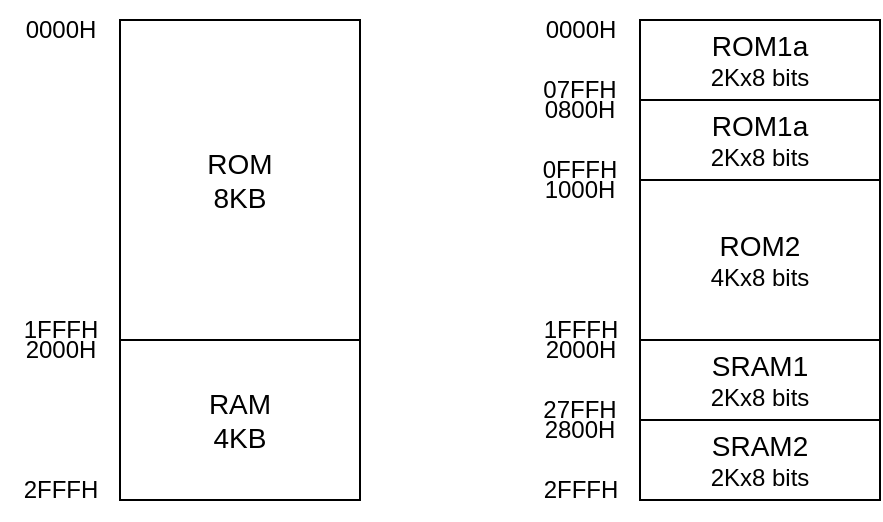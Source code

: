 <mxfile version="24.2.8" type="github">
  <diagram name="Page-1" id="lbiOTne6y06-Yurto5Mo">
    <mxGraphModel dx="1050" dy="538" grid="0" gridSize="10" guides="1" tooltips="1" connect="1" arrows="1" fold="1" page="1" pageScale="1" pageWidth="850" pageHeight="1100" math="0" shadow="0">
      <root>
        <mxCell id="0" />
        <mxCell id="1" parent="0" />
        <mxCell id="Ntv10vfXP_Hd3vuM88Vw-19" value="&lt;font style=&quot;font-size: 14px;&quot;&gt;ROM&lt;br&gt;8KB&lt;br&gt;&lt;/font&gt;" style="rounded=0;whiteSpace=wrap;html=1;" vertex="1" parent="1">
          <mxGeometry x="220" y="120" width="120" height="160" as="geometry" />
        </mxCell>
        <mxCell id="Ntv10vfXP_Hd3vuM88Vw-20" value="&lt;div style=&quot;font-size: 14px;&quot;&gt;&lt;font style=&quot;font-size: 14px;&quot;&gt;RAM&lt;/font&gt;&lt;/div&gt;&lt;font style=&quot;font-size: 14px;&quot;&gt;4KB&lt;br&gt;&lt;/font&gt;" style="rounded=0;whiteSpace=wrap;html=1;" vertex="1" parent="1">
          <mxGeometry x="220" y="280" width="120" height="80" as="geometry" />
        </mxCell>
        <mxCell id="Ntv10vfXP_Hd3vuM88Vw-21" value="0000H" style="text;html=1;align=center;verticalAlign=middle;resizable=0;points=[];autosize=1;strokeColor=none;fillColor=none;" vertex="1" parent="1">
          <mxGeometry x="160" y="110" width="60" height="30" as="geometry" />
        </mxCell>
        <mxCell id="Ntv10vfXP_Hd3vuM88Vw-22" value="&lt;div&gt;2000H&lt;/div&gt;" style="text;html=1;align=center;verticalAlign=middle;resizable=0;points=[];autosize=1;strokeColor=none;fillColor=none;" vertex="1" parent="1">
          <mxGeometry x="160" y="270" width="60" height="30" as="geometry" />
        </mxCell>
        <mxCell id="Ntv10vfXP_Hd3vuM88Vw-23" value="1FFFH" style="text;html=1;align=center;verticalAlign=middle;resizable=0;points=[];autosize=1;strokeColor=none;fillColor=none;" vertex="1" parent="1">
          <mxGeometry x="160" y="260" width="60" height="30" as="geometry" />
        </mxCell>
        <mxCell id="Ntv10vfXP_Hd3vuM88Vw-24" value="&lt;div&gt;2FFFH&lt;/div&gt;" style="text;html=1;align=center;verticalAlign=middle;resizable=0;points=[];autosize=1;strokeColor=none;fillColor=none;" vertex="1" parent="1">
          <mxGeometry x="160" y="340" width="60" height="30" as="geometry" />
        </mxCell>
        <mxCell id="Ntv10vfXP_Hd3vuM88Vw-27" value="0000H" style="text;html=1;align=center;verticalAlign=middle;resizable=0;points=[];autosize=1;strokeColor=none;fillColor=none;imageWidth=24;" vertex="1" parent="1">
          <mxGeometry x="420" y="110" width="60" height="30" as="geometry" />
        </mxCell>
        <mxCell id="Ntv10vfXP_Hd3vuM88Vw-28" value="&lt;div&gt;2000H&lt;/div&gt;" style="text;html=1;align=center;verticalAlign=middle;resizable=0;points=[];autosize=1;strokeColor=none;fillColor=none;" vertex="1" parent="1">
          <mxGeometry x="420" y="270" width="60" height="30" as="geometry" />
        </mxCell>
        <mxCell id="Ntv10vfXP_Hd3vuM88Vw-29" value="1FFFH" style="text;html=1;align=center;verticalAlign=middle;resizable=0;points=[];autosize=1;strokeColor=none;fillColor=none;" vertex="1" parent="1">
          <mxGeometry x="420" y="260" width="60" height="30" as="geometry" />
        </mxCell>
        <mxCell id="Ntv10vfXP_Hd3vuM88Vw-30" value="&lt;div&gt;2FFFH&lt;/div&gt;" style="text;html=1;align=center;verticalAlign=middle;resizable=0;points=[];autosize=1;strokeColor=none;fillColor=none;" vertex="1" parent="1">
          <mxGeometry x="420" y="340" width="60" height="30" as="geometry" />
        </mxCell>
        <mxCell id="Ntv10vfXP_Hd3vuM88Vw-32" value="&lt;div style=&quot;font-size: 13px;&quot;&gt;&lt;font style=&quot;font-size: 14px;&quot;&gt;ROM1a&lt;/font&gt;&lt;/div&gt;&lt;div&gt;2Kx8 bits&lt;br&gt;&lt;/div&gt;" style="rounded=0;whiteSpace=wrap;html=1;" vertex="1" parent="1">
          <mxGeometry x="480" y="120" width="120" height="40" as="geometry" />
        </mxCell>
        <mxCell id="Ntv10vfXP_Hd3vuM88Vw-33" value="&lt;div&gt;&lt;font style=&quot;font-size: 14px;&quot;&gt;ROM1a&lt;/font&gt;&lt;/div&gt;&lt;div&gt;2Kx8 bits&lt;br&gt;&lt;/div&gt;" style="rounded=0;whiteSpace=wrap;html=1;" vertex="1" parent="1">
          <mxGeometry x="480" y="160" width="120" height="40" as="geometry" />
        </mxCell>
        <mxCell id="Ntv10vfXP_Hd3vuM88Vw-36" value="&lt;div style=&quot;font-size: 13px;&quot;&gt;&lt;font style=&quot;font-size: 14px;&quot;&gt;ROM2&lt;/font&gt;&lt;/div&gt;&lt;div&gt;4Kx8 bits&lt;br&gt;&lt;/div&gt;" style="rounded=0;whiteSpace=wrap;html=1;" vertex="1" parent="1">
          <mxGeometry x="480" y="200" width="120" height="80" as="geometry" />
        </mxCell>
        <mxCell id="Ntv10vfXP_Hd3vuM88Vw-38" value="&lt;div style=&quot;font-size: 13px;&quot;&gt;&lt;font style=&quot;font-size: 14px;&quot;&gt;SRAM1&lt;/font&gt;&lt;/div&gt;2Kx8 bits" style="rounded=0;whiteSpace=wrap;html=1;" vertex="1" parent="1">
          <mxGeometry x="480" y="280" width="120" height="40" as="geometry" />
        </mxCell>
        <mxCell id="Ntv10vfXP_Hd3vuM88Vw-39" value="&lt;div&gt;&lt;font style=&quot;font-size: 14px;&quot;&gt;SRAM2&lt;/font&gt;&lt;/div&gt;2Kx8 bits" style="rounded=0;whiteSpace=wrap;html=1;" vertex="1" parent="1">
          <mxGeometry x="480" y="320" width="120" height="40" as="geometry" />
        </mxCell>
        <mxCell id="Ntv10vfXP_Hd3vuM88Vw-40" value="&lt;div&gt;1000H&lt;/div&gt;" style="text;html=1;align=center;verticalAlign=middle;whiteSpace=wrap;rounded=0;" vertex="1" parent="1">
          <mxGeometry x="420" y="190" width="60" height="30" as="geometry" />
        </mxCell>
        <mxCell id="Ntv10vfXP_Hd3vuM88Vw-41" value="0FFFH" style="text;html=1;align=center;verticalAlign=middle;whiteSpace=wrap;rounded=0;" vertex="1" parent="1">
          <mxGeometry x="420" y="180" width="60" height="30" as="geometry" />
        </mxCell>
        <mxCell id="Ntv10vfXP_Hd3vuM88Vw-46" value="0800H" style="text;html=1;align=center;verticalAlign=middle;whiteSpace=wrap;rounded=0;" vertex="1" parent="1">
          <mxGeometry x="420" y="150" width="60" height="30" as="geometry" />
        </mxCell>
        <mxCell id="Ntv10vfXP_Hd3vuM88Vw-47" value="07FFH" style="text;html=1;align=center;verticalAlign=middle;whiteSpace=wrap;rounded=0;" vertex="1" parent="1">
          <mxGeometry x="420" y="140" width="60" height="30" as="geometry" />
        </mxCell>
        <mxCell id="Ntv10vfXP_Hd3vuM88Vw-48" value="27FFH" style="text;html=1;align=center;verticalAlign=middle;whiteSpace=wrap;rounded=0;" vertex="1" parent="1">
          <mxGeometry x="420" y="300" width="60" height="30" as="geometry" />
        </mxCell>
        <mxCell id="Ntv10vfXP_Hd3vuM88Vw-49" value="2800H" style="text;html=1;align=center;verticalAlign=middle;whiteSpace=wrap;rounded=0;" vertex="1" parent="1">
          <mxGeometry x="420" y="310" width="60" height="30" as="geometry" />
        </mxCell>
      </root>
    </mxGraphModel>
  </diagram>
</mxfile>
